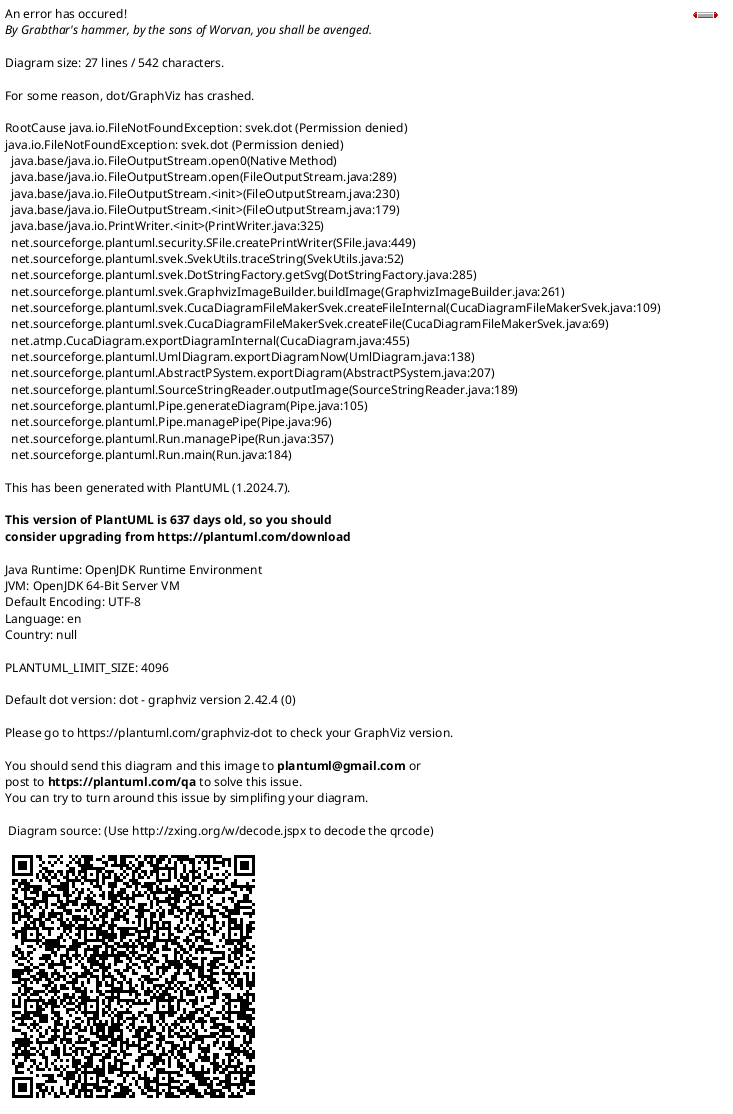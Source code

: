 {
  "sha1": "g64fo76i24becrgejuysqarxjo02rs6",
  "insertion": {
    "when": "2024-06-01T09:03:07.242Z",
    "url": "http://forum.plantuml.net/7618/component-diagram-labels-overlapping-with-nodes-sides",
    "user": "plantuml@gmail.com"
  }
}
@startuml
!pragma svek_trace on
[MIDI Keyboard] as MIDDevIn
[MIDI Synthesizer] as MIDDevOut
[Speaker] as Speaker

node "Synth PCB" {
    interface I2C
    interface "MIDI IN" as MidiIn
    interface "MIDI OUT" as MidiOut
    interface "Jack 3.5" as Jack

    [PIC 16F628A (MIDI)] as PICMid
    [PIC 16F628A (Synth)] as PICSynth

    MidiIn <- MIDDevIn 
    MidiOut -> MIDDevOut 
    Jack -> Speaker

    PICMid -right- MidiIn
    PICMid -down- MidiOut
    PICSynth - Jack

    I2C <.. PICMid : Sends
    PICSynth <.. I2C : Receives
}
@enduml
